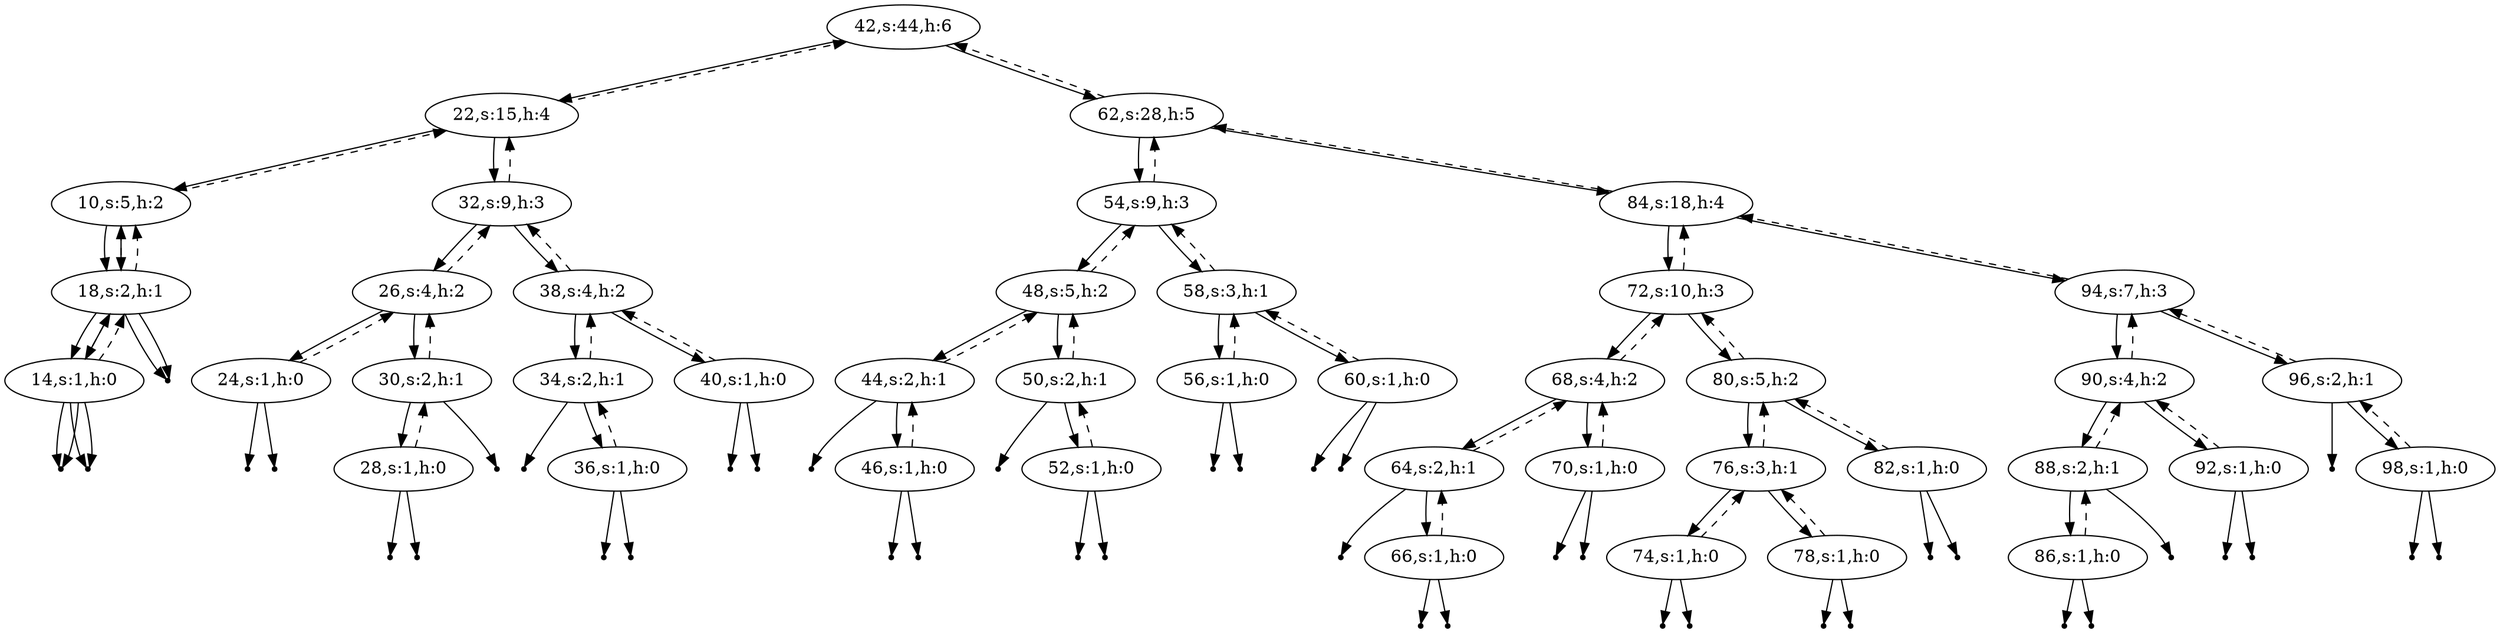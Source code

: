digraph Blahblah{
{rank = same ; "42"};
nulll14 [shape=point];
14 -> nulll14;
14[label="14,s:1,h:0"];
14 -> 18[style=dashed];
nullr14 [shape=point];
14 -> nullr14;
18 -> 14;
18[label="18,s:2,h:1"];
18 -> 10[style=dashed];
nullr18 [shape=point];
18 -> nullr18;
10 -> 18;
10[label="10,s:5,h:2"];
10 -> 22[style=dashed];
nulll14 [shape=point];
14 -> nulll14;
14[label="14,s:1,h:0"];
14 -> 18[style=dashed];
nullr14 [shape=point];
14 -> nullr14;
18 -> 14;
18[label="18,s:2,h:1"];
18 -> 10[style=dashed];
nullr18 [shape=point];
18 -> nullr18;
10 -> 18;
22 -> 10;
22[label="22,s:15,h:4"];
22 -> 42[style=dashed];
nulll24 [shape=point];
24 -> nulll24;
24[label="24,s:1,h:0"];
24 -> 26[style=dashed];
nullr24 [shape=point];
24 -> nullr24;
26 -> 24;
26[label="26,s:4,h:2"];
26 -> 32[style=dashed];
nulll28 [shape=point];
28 -> nulll28;
28[label="28,s:1,h:0"];
28 -> 30[style=dashed];
nullr28 [shape=point];
28 -> nullr28;
30 -> 28;
30[label="30,s:2,h:1"];
30 -> 26[style=dashed];
nullr30 [shape=point];
30 -> nullr30;
26 -> 30;
32 -> 26;
32[label="32,s:9,h:3"];
32 -> 22[style=dashed];
nulll34 [shape=point];
34 -> nulll34;
34[label="34,s:2,h:1"];
34 -> 38[style=dashed];
nulll36 [shape=point];
36 -> nulll36;
36[label="36,s:1,h:0"];
36 -> 34[style=dashed];
nullr36 [shape=point];
36 -> nullr36;
34 -> 36;
38 -> 34;
38[label="38,s:4,h:2"];
38 -> 32[style=dashed];
nulll40 [shape=point];
40 -> nulll40;
40[label="40,s:1,h:0"];
40 -> 38[style=dashed];
nullr40 [shape=point];
40 -> nullr40;
38 -> 40;
32 -> 38;
22 -> 32;
42 -> 22;
42[label="42,s:44,h:6"];
nulll44 [shape=point];
44 -> nulll44;
44[label="44,s:2,h:1"];
44 -> 48[style=dashed];
nulll46 [shape=point];
46 -> nulll46;
46[label="46,s:1,h:0"];
46 -> 44[style=dashed];
nullr46 [shape=point];
46 -> nullr46;
44 -> 46;
48 -> 44;
48[label="48,s:5,h:2"];
48 -> 54[style=dashed];
nulll50 [shape=point];
50 -> nulll50;
50[label="50,s:2,h:1"];
50 -> 48[style=dashed];
nulll52 [shape=point];
52 -> nulll52;
52[label="52,s:1,h:0"];
52 -> 50[style=dashed];
nullr52 [shape=point];
52 -> nullr52;
50 -> 52;
48 -> 50;
54 -> 48;
54[label="54,s:9,h:3"];
54 -> 62[style=dashed];
nulll56 [shape=point];
56 -> nulll56;
56[label="56,s:1,h:0"];
56 -> 58[style=dashed];
nullr56 [shape=point];
56 -> nullr56;
58 -> 56;
58[label="58,s:3,h:1"];
58 -> 54[style=dashed];
nulll60 [shape=point];
60 -> nulll60;
60[label="60,s:1,h:0"];
60 -> 58[style=dashed];
nullr60 [shape=point];
60 -> nullr60;
58 -> 60;
54 -> 58;
62 -> 54;
62[label="62,s:28,h:5"];
62 -> 42[style=dashed];
nulll64 [shape=point];
64 -> nulll64;
64[label="64,s:2,h:1"];
64 -> 68[style=dashed];
nulll66 [shape=point];
66 -> nulll66;
66[label="66,s:1,h:0"];
66 -> 64[style=dashed];
nullr66 [shape=point];
66 -> nullr66;
64 -> 66;
68 -> 64;
68[label="68,s:4,h:2"];
68 -> 72[style=dashed];
nulll70 [shape=point];
70 -> nulll70;
70[label="70,s:1,h:0"];
70 -> 68[style=dashed];
nullr70 [shape=point];
70 -> nullr70;
68 -> 70;
72 -> 68;
72[label="72,s:10,h:3"];
72 -> 84[style=dashed];
nulll74 [shape=point];
74 -> nulll74;
74[label="74,s:1,h:0"];
74 -> 76[style=dashed];
nullr74 [shape=point];
74 -> nullr74;
76 -> 74;
76[label="76,s:3,h:1"];
76 -> 80[style=dashed];
nulll78 [shape=point];
78 -> nulll78;
78[label="78,s:1,h:0"];
78 -> 76[style=dashed];
nullr78 [shape=point];
78 -> nullr78;
76 -> 78;
80 -> 76;
80[label="80,s:5,h:2"];
80 -> 72[style=dashed];
nulll82 [shape=point];
82 -> nulll82;
82[label="82,s:1,h:0"];
82 -> 80[style=dashed];
nullr82 [shape=point];
82 -> nullr82;
80 -> 82;
72 -> 80;
84 -> 72;
84[label="84,s:18,h:4"];
84 -> 62[style=dashed];
nulll86 [shape=point];
86 -> nulll86;
86[label="86,s:1,h:0"];
86 -> 88[style=dashed];
nullr86 [shape=point];
86 -> nullr86;
88 -> 86;
88[label="88,s:2,h:1"];
88 -> 90[style=dashed];
nullr88 [shape=point];
88 -> nullr88;
90 -> 88;
90[label="90,s:4,h:2"];
90 -> 94[style=dashed];
nulll92 [shape=point];
92 -> nulll92;
92[label="92,s:1,h:0"];
92 -> 90[style=dashed];
nullr92 [shape=point];
92 -> nullr92;
90 -> 92;
94 -> 90;
94[label="94,s:7,h:3"];
94 -> 84[style=dashed];
nulll96 [shape=point];
96 -> nulll96;
96[label="96,s:2,h:1"];
96 -> 94[style=dashed];
nulll98 [shape=point];
98 -> nulll98;
98[label="98,s:1,h:0"];
98 -> 96[style=dashed];
nullr98 [shape=point];
98 -> nullr98;
96 -> 98;
94 -> 96;
84 -> 94;
62 -> 84;
42 -> 62;
}